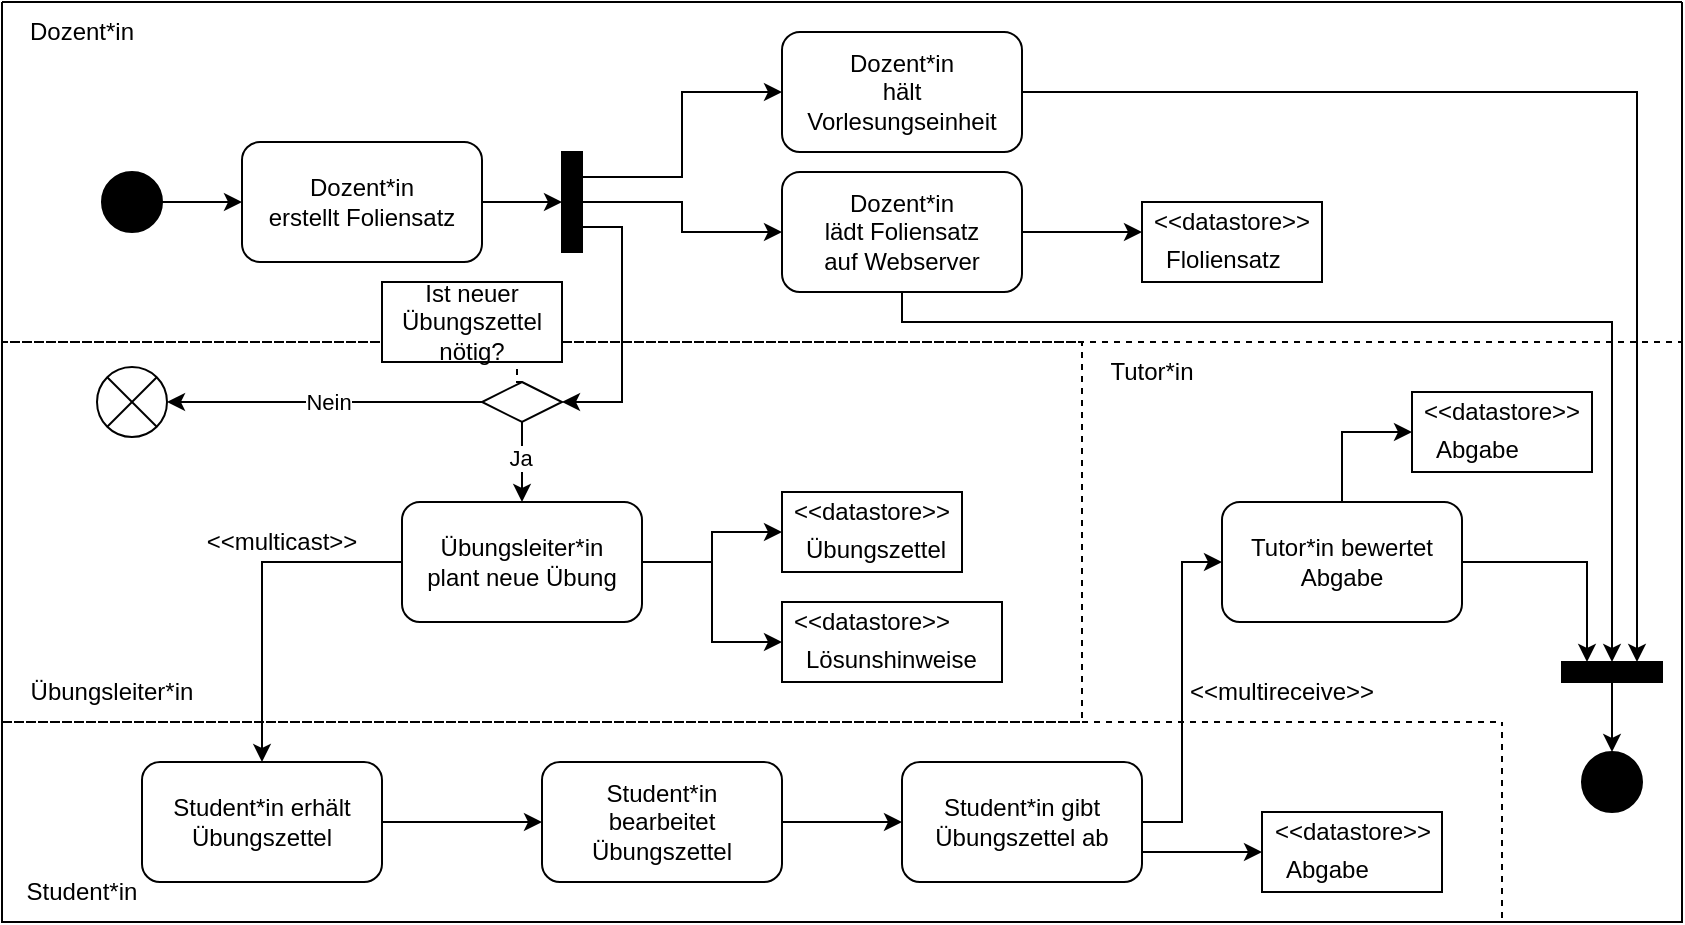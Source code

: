 <mxfile version="24.4.8" type="github">
  <diagram name="Page-1" id="2YBvvXClWsGukQMizWep">
    <mxGraphModel dx="1226" dy="675" grid="1" gridSize="10" guides="1" tooltips="1" connect="1" arrows="1" fold="1" page="1" pageScale="1" pageWidth="850" pageHeight="1100" math="0" shadow="0">
      <root>
        <mxCell id="0" />
        <mxCell id="1" parent="0" />
        <mxCell id="GTc2TbcirlwuzcsfAR9O-111" value="" style="swimlane;startSize=0;dashed=1;" parent="1" vertex="1">
          <mxGeometry x="20" width="840" height="170" as="geometry" />
        </mxCell>
        <mxCell id="GTc2TbcirlwuzcsfAR9O-112" value="Dozent*in" style="text;html=1;align=center;verticalAlign=middle;whiteSpace=wrap;rounded=0;" parent="GTc2TbcirlwuzcsfAR9O-111" vertex="1">
          <mxGeometry x="10" width="60" height="30" as="geometry" />
        </mxCell>
        <mxCell id="GTc2TbcirlwuzcsfAR9O-104" style="edgeStyle=orthogonalEdgeStyle;rounded=0;orthogonalLoop=1;jettySize=auto;html=1;exitX=1;exitY=0.5;exitDx=0;exitDy=0;entryX=0;entryY=0.25;entryDx=0;entryDy=0;" parent="1" source="GTc2TbcirlwuzcsfAR9O-1" target="GTc2TbcirlwuzcsfAR9O-105" edge="1">
          <mxGeometry relative="1" as="geometry">
            <mxPoint x="830" y="330" as="targetPoint" />
          </mxGeometry>
        </mxCell>
        <mxCell id="GTc2TbcirlwuzcsfAR9O-1" value="" style="rounded=1;whiteSpace=wrap;html=1;" parent="1" vertex="1">
          <mxGeometry x="410" y="15" width="120" height="60" as="geometry" />
        </mxCell>
        <mxCell id="GTc2TbcirlwuzcsfAR9O-6" style="edgeStyle=orthogonalEdgeStyle;rounded=0;orthogonalLoop=1;jettySize=auto;html=1;exitX=1;exitY=0.5;exitDx=0;exitDy=0;entryX=0;entryY=0.5;entryDx=0;entryDy=0;" parent="1" source="GTc2TbcirlwuzcsfAR9O-2" target="GTc2TbcirlwuzcsfAR9O-7" edge="1">
          <mxGeometry relative="1" as="geometry">
            <mxPoint x="140" y="100" as="targetPoint" />
          </mxGeometry>
        </mxCell>
        <mxCell id="GTc2TbcirlwuzcsfAR9O-2" value="" style="ellipse;whiteSpace=wrap;html=1;aspect=fixed;fillColor=#000000;" parent="1" vertex="1">
          <mxGeometry x="70" y="85" width="30" height="30" as="geometry" />
        </mxCell>
        <mxCell id="GTc2TbcirlwuzcsfAR9O-4" value="&lt;div&gt;Dozent*in&lt;/div&gt;&lt;div&gt;hält Vorlesungseinheit&lt;/div&gt;" style="text;html=1;align=center;verticalAlign=middle;whiteSpace=wrap;rounded=0;" parent="1" vertex="1">
          <mxGeometry x="420" y="30" width="100" height="30" as="geometry" />
        </mxCell>
        <mxCell id="GTc2TbcirlwuzcsfAR9O-36" style="edgeStyle=orthogonalEdgeStyle;rounded=0;orthogonalLoop=1;jettySize=auto;html=1;exitX=1;exitY=0.5;exitDx=0;exitDy=0;entryX=0;entryY=0.5;entryDx=0;entryDy=0;" parent="1" source="GTc2TbcirlwuzcsfAR9O-7" target="GTc2TbcirlwuzcsfAR9O-35" edge="1">
          <mxGeometry relative="1" as="geometry" />
        </mxCell>
        <mxCell id="GTc2TbcirlwuzcsfAR9O-7" value="" style="rounded=1;whiteSpace=wrap;html=1;" parent="1" vertex="1">
          <mxGeometry x="140" y="70" width="120" height="60" as="geometry" />
        </mxCell>
        <mxCell id="GTc2TbcirlwuzcsfAR9O-8" value="&lt;div&gt;Dozent*in&lt;/div&gt;&lt;div&gt;erstellt Foliensatz&lt;br&gt;&lt;/div&gt;" style="text;html=1;align=center;verticalAlign=middle;whiteSpace=wrap;rounded=0;" parent="1" vertex="1">
          <mxGeometry x="150" y="85" width="100" height="30" as="geometry" />
        </mxCell>
        <mxCell id="GTc2TbcirlwuzcsfAR9O-54" style="edgeStyle=orthogonalEdgeStyle;rounded=0;orthogonalLoop=1;jettySize=auto;html=1;exitX=1;exitY=0.5;exitDx=0;exitDy=0;" parent="1" source="GTc2TbcirlwuzcsfAR9O-33" edge="1">
          <mxGeometry relative="1" as="geometry">
            <mxPoint x="590" y="115" as="targetPoint" />
          </mxGeometry>
        </mxCell>
        <mxCell id="GTc2TbcirlwuzcsfAR9O-108" style="edgeStyle=orthogonalEdgeStyle;rounded=0;orthogonalLoop=1;jettySize=auto;html=1;exitX=0.5;exitY=1;exitDx=0;exitDy=0;entryX=0;entryY=0.5;entryDx=0;entryDy=0;" parent="1" source="GTc2TbcirlwuzcsfAR9O-33" target="GTc2TbcirlwuzcsfAR9O-105" edge="1">
          <mxGeometry relative="1" as="geometry">
            <mxPoint x="830" y="210" as="targetPoint" />
            <Array as="points">
              <mxPoint x="470" y="160" />
              <mxPoint x="825" y="160" />
            </Array>
          </mxGeometry>
        </mxCell>
        <mxCell id="GTc2TbcirlwuzcsfAR9O-33" value="" style="rounded=1;whiteSpace=wrap;html=1;" parent="1" vertex="1">
          <mxGeometry x="410" y="85" width="120" height="60" as="geometry" />
        </mxCell>
        <mxCell id="GTc2TbcirlwuzcsfAR9O-34" value="&lt;div&gt;Dozent*in&lt;/div&gt;&lt;div&gt;lädt Foliensatz&lt;/div&gt;&lt;div&gt;auf Webserver&lt;br&gt;&lt;/div&gt;" style="text;html=1;align=center;verticalAlign=middle;whiteSpace=wrap;rounded=0;" parent="1" vertex="1">
          <mxGeometry x="420" y="100" width="100" height="30" as="geometry" />
        </mxCell>
        <mxCell id="GTc2TbcirlwuzcsfAR9O-37" style="edgeStyle=orthogonalEdgeStyle;rounded=0;orthogonalLoop=1;jettySize=auto;html=1;exitX=1;exitY=0.25;exitDx=0;exitDy=0;entryX=0;entryY=0.5;entryDx=0;entryDy=0;" parent="1" source="GTc2TbcirlwuzcsfAR9O-35" target="GTc2TbcirlwuzcsfAR9O-1" edge="1">
          <mxGeometry relative="1" as="geometry" />
        </mxCell>
        <mxCell id="GTc2TbcirlwuzcsfAR9O-39" style="edgeStyle=orthogonalEdgeStyle;rounded=0;orthogonalLoop=1;jettySize=auto;html=1;exitX=1;exitY=0.5;exitDx=0;exitDy=0;entryX=0;entryY=0.5;entryDx=0;entryDy=0;" parent="1" source="GTc2TbcirlwuzcsfAR9O-35" target="GTc2TbcirlwuzcsfAR9O-33" edge="1">
          <mxGeometry relative="1" as="geometry" />
        </mxCell>
        <mxCell id="GTc2TbcirlwuzcsfAR9O-42" style="edgeStyle=orthogonalEdgeStyle;rounded=0;orthogonalLoop=1;jettySize=auto;html=1;exitX=1;exitY=0.75;exitDx=0;exitDy=0;entryX=1;entryY=0.5;entryDx=0;entryDy=0;" parent="1" source="GTc2TbcirlwuzcsfAR9O-35" target="GTc2TbcirlwuzcsfAR9O-41" edge="1">
          <mxGeometry relative="1" as="geometry" />
        </mxCell>
        <mxCell id="GTc2TbcirlwuzcsfAR9O-35" value="" style="rounded=0;whiteSpace=wrap;html=1;fillStyle=solid;fillColor=#000000;" parent="1" vertex="1">
          <mxGeometry x="300" y="75" width="10" height="50" as="geometry" />
        </mxCell>
        <mxCell id="GTc2TbcirlwuzcsfAR9O-44" style="edgeStyle=orthogonalEdgeStyle;rounded=0;orthogonalLoop=1;jettySize=auto;html=1;exitX=0;exitY=0.5;exitDx=0;exitDy=0;" parent="1" source="GTc2TbcirlwuzcsfAR9O-41" target="GTc2TbcirlwuzcsfAR9O-45" edge="1">
          <mxGeometry relative="1" as="geometry">
            <mxPoint x="120" y="200" as="targetPoint" />
          </mxGeometry>
        </mxCell>
        <mxCell id="GTc2TbcirlwuzcsfAR9O-49" value="Nein" style="edgeLabel;html=1;align=center;verticalAlign=middle;resizable=0;points=[];" parent="GTc2TbcirlwuzcsfAR9O-44" vertex="1" connectable="0">
          <mxGeometry x="-0.013" relative="1" as="geometry">
            <mxPoint as="offset" />
          </mxGeometry>
        </mxCell>
        <mxCell id="GTc2TbcirlwuzcsfAR9O-52" style="edgeStyle=orthogonalEdgeStyle;rounded=0;orthogonalLoop=1;jettySize=auto;html=1;exitX=0.5;exitY=1;exitDx=0;exitDy=0;entryX=0.5;entryY=0;entryDx=0;entryDy=0;" parent="1" source="GTc2TbcirlwuzcsfAR9O-41" target="GTc2TbcirlwuzcsfAR9O-50" edge="1">
          <mxGeometry relative="1" as="geometry" />
        </mxCell>
        <mxCell id="GTc2TbcirlwuzcsfAR9O-53" value="Ja" style="edgeLabel;html=1;align=center;verticalAlign=middle;resizable=0;points=[];" parent="GTc2TbcirlwuzcsfAR9O-52" vertex="1" connectable="0">
          <mxGeometry x="-0.1" y="-1" relative="1" as="geometry">
            <mxPoint as="offset" />
          </mxGeometry>
        </mxCell>
        <mxCell id="GTc2TbcirlwuzcsfAR9O-122" style="edgeStyle=orthogonalEdgeStyle;rounded=0;orthogonalLoop=1;jettySize=auto;html=1;exitX=0.5;exitY=0;exitDx=0;exitDy=0;entryX=0.75;entryY=1;entryDx=0;entryDy=0;endArrow=none;endFill=0;dashed=1;" parent="1" source="GTc2TbcirlwuzcsfAR9O-41" target="GTc2TbcirlwuzcsfAR9O-118" edge="1">
          <mxGeometry relative="1" as="geometry" />
        </mxCell>
        <mxCell id="GTc2TbcirlwuzcsfAR9O-41" value="" style="rhombus;whiteSpace=wrap;html=1;" parent="1" vertex="1">
          <mxGeometry x="260" y="190" width="40" height="20" as="geometry" />
        </mxCell>
        <mxCell id="GTc2TbcirlwuzcsfAR9O-45" value="" style="ellipse;whiteSpace=wrap;html=1;aspect=fixed;fillStyle=auto;fillColor=none;gradientColor=none;" parent="1" vertex="1">
          <mxGeometry x="67.5" y="182.5" width="35" height="35" as="geometry" />
        </mxCell>
        <mxCell id="GTc2TbcirlwuzcsfAR9O-47" value="" style="endArrow=none;html=1;rounded=0;exitX=0;exitY=1;exitDx=0;exitDy=0;entryX=1;entryY=0;entryDx=0;entryDy=0;" parent="1" source="GTc2TbcirlwuzcsfAR9O-45" target="GTc2TbcirlwuzcsfAR9O-45" edge="1">
          <mxGeometry width="50" height="50" relative="1" as="geometry">
            <mxPoint x="387.5" y="327.5" as="sourcePoint" />
            <mxPoint x="397.5" y="317.5" as="targetPoint" />
          </mxGeometry>
        </mxCell>
        <mxCell id="GTc2TbcirlwuzcsfAR9O-48" value="" style="endArrow=none;html=1;rounded=0;exitX=0;exitY=0;exitDx=0;exitDy=0;entryX=1;entryY=1;entryDx=0;entryDy=0;" parent="1" source="GTc2TbcirlwuzcsfAR9O-45" target="GTc2TbcirlwuzcsfAR9O-45" edge="1">
          <mxGeometry width="50" height="50" relative="1" as="geometry">
            <mxPoint x="81.5" y="218.5" as="sourcePoint" />
            <mxPoint x="103.5" y="196.5" as="targetPoint" />
          </mxGeometry>
        </mxCell>
        <mxCell id="GTc2TbcirlwuzcsfAR9O-65" style="edgeStyle=orthogonalEdgeStyle;rounded=0;orthogonalLoop=1;jettySize=auto;html=1;exitX=1;exitY=0.5;exitDx=0;exitDy=0;entryX=0;entryY=0.5;entryDx=0;entryDy=0;" parent="1" source="GTc2TbcirlwuzcsfAR9O-50" target="GTc2TbcirlwuzcsfAR9O-59" edge="1">
          <mxGeometry relative="1" as="geometry" />
        </mxCell>
        <mxCell id="GTc2TbcirlwuzcsfAR9O-66" style="edgeStyle=orthogonalEdgeStyle;rounded=0;orthogonalLoop=1;jettySize=auto;html=1;exitX=1;exitY=0.5;exitDx=0;exitDy=0;entryX=0;entryY=0.5;entryDx=0;entryDy=0;" parent="1" source="GTc2TbcirlwuzcsfAR9O-50" target="GTc2TbcirlwuzcsfAR9O-62" edge="1">
          <mxGeometry relative="1" as="geometry" />
        </mxCell>
        <mxCell id="GTc2TbcirlwuzcsfAR9O-80" style="edgeStyle=orthogonalEdgeStyle;rounded=0;orthogonalLoop=1;jettySize=auto;html=1;exitX=0;exitY=0.5;exitDx=0;exitDy=0;entryX=0.5;entryY=0;entryDx=0;entryDy=0;" parent="1" source="GTc2TbcirlwuzcsfAR9O-50" target="GTc2TbcirlwuzcsfAR9O-78" edge="1">
          <mxGeometry relative="1" as="geometry" />
        </mxCell>
        <mxCell id="GTc2TbcirlwuzcsfAR9O-50" value="" style="rounded=1;whiteSpace=wrap;html=1;" parent="1" vertex="1">
          <mxGeometry x="220" y="250" width="120" height="60" as="geometry" />
        </mxCell>
        <mxCell id="GTc2TbcirlwuzcsfAR9O-51" value="Übungsleiter*in plant neue Übung" style="text;html=1;align=center;verticalAlign=middle;whiteSpace=wrap;rounded=0;" parent="1" vertex="1">
          <mxGeometry x="230" y="265" width="100" height="30" as="geometry" />
        </mxCell>
        <mxCell id="GTc2TbcirlwuzcsfAR9O-55" value="" style="rounded=0;whiteSpace=wrap;html=1;" parent="1" vertex="1">
          <mxGeometry x="590" y="100" width="90" height="40" as="geometry" />
        </mxCell>
        <mxCell id="GTc2TbcirlwuzcsfAR9O-57" value="&amp;lt;&amp;lt;datastore&amp;gt;&amp;gt;" style="text;html=1;align=center;verticalAlign=middle;whiteSpace=wrap;rounded=0;" parent="1" vertex="1">
          <mxGeometry x="605" y="95" width="60" height="30" as="geometry" />
        </mxCell>
        <mxCell id="GTc2TbcirlwuzcsfAR9O-58" value="Floliensatz" style="text;whiteSpace=wrap;html=1;" parent="1" vertex="1">
          <mxGeometry x="600" y="115" width="80" height="20" as="geometry" />
        </mxCell>
        <mxCell id="GTc2TbcirlwuzcsfAR9O-59" value="" style="rounded=0;whiteSpace=wrap;html=1;" parent="1" vertex="1">
          <mxGeometry x="410" y="245" width="90" height="40" as="geometry" />
        </mxCell>
        <mxCell id="GTc2TbcirlwuzcsfAR9O-60" value="&amp;lt;&amp;lt;datastore&amp;gt;&amp;gt;" style="text;html=1;align=center;verticalAlign=middle;whiteSpace=wrap;rounded=0;" parent="1" vertex="1">
          <mxGeometry x="425" y="240" width="60" height="30" as="geometry" />
        </mxCell>
        <mxCell id="GTc2TbcirlwuzcsfAR9O-61" value="Übungszettel" style="text;whiteSpace=wrap;html=1;" parent="1" vertex="1">
          <mxGeometry x="420" y="260" width="80" height="20" as="geometry" />
        </mxCell>
        <mxCell id="GTc2TbcirlwuzcsfAR9O-62" value="" style="rounded=0;whiteSpace=wrap;html=1;" parent="1" vertex="1">
          <mxGeometry x="410" y="300" width="110" height="40" as="geometry" />
        </mxCell>
        <mxCell id="GTc2TbcirlwuzcsfAR9O-63" value="&amp;lt;&amp;lt;datastore&amp;gt;&amp;gt;" style="text;html=1;align=center;verticalAlign=middle;whiteSpace=wrap;rounded=0;" parent="1" vertex="1">
          <mxGeometry x="425" y="295" width="60" height="30" as="geometry" />
        </mxCell>
        <mxCell id="GTc2TbcirlwuzcsfAR9O-64" value="Lösunshinweise" style="text;whiteSpace=wrap;html=1;" parent="1" vertex="1">
          <mxGeometry x="420" y="315" width="80" height="20" as="geometry" />
        </mxCell>
        <mxCell id="GTc2TbcirlwuzcsfAR9O-83" style="edgeStyle=orthogonalEdgeStyle;rounded=0;orthogonalLoop=1;jettySize=auto;html=1;exitX=1;exitY=0.5;exitDx=0;exitDy=0;entryX=0;entryY=0.5;entryDx=0;entryDy=0;" parent="1" source="GTc2TbcirlwuzcsfAR9O-78" target="GTc2TbcirlwuzcsfAR9O-81" edge="1">
          <mxGeometry relative="1" as="geometry" />
        </mxCell>
        <mxCell id="GTc2TbcirlwuzcsfAR9O-78" value="" style="rounded=1;whiteSpace=wrap;html=1;" parent="1" vertex="1">
          <mxGeometry x="90" y="380" width="120" height="60" as="geometry" />
        </mxCell>
        <mxCell id="GTc2TbcirlwuzcsfAR9O-79" value="Student*in erhält Übungszettel" style="text;html=1;align=center;verticalAlign=middle;whiteSpace=wrap;rounded=0;" parent="1" vertex="1">
          <mxGeometry x="100" y="395" width="100" height="30" as="geometry" />
        </mxCell>
        <mxCell id="GTc2TbcirlwuzcsfAR9O-89" style="edgeStyle=orthogonalEdgeStyle;rounded=0;orthogonalLoop=1;jettySize=auto;html=1;exitX=1;exitY=0.5;exitDx=0;exitDy=0;entryX=0;entryY=0.5;entryDx=0;entryDy=0;" parent="1" source="GTc2TbcirlwuzcsfAR9O-81" target="GTc2TbcirlwuzcsfAR9O-85" edge="1">
          <mxGeometry relative="1" as="geometry" />
        </mxCell>
        <mxCell id="GTc2TbcirlwuzcsfAR9O-81" value="" style="rounded=1;whiteSpace=wrap;html=1;" parent="1" vertex="1">
          <mxGeometry x="290" y="380" width="120" height="60" as="geometry" />
        </mxCell>
        <mxCell id="GTc2TbcirlwuzcsfAR9O-82" value="Student*in bearbeitet Übungszettel" style="text;html=1;align=center;verticalAlign=middle;whiteSpace=wrap;rounded=0;" parent="1" vertex="1">
          <mxGeometry x="300" y="395" width="100" height="30" as="geometry" />
        </mxCell>
        <mxCell id="GTc2TbcirlwuzcsfAR9O-84" value="&amp;lt;&amp;lt;multicast&amp;gt;&amp;gt;" style="text;html=1;align=center;verticalAlign=middle;whiteSpace=wrap;rounded=0;" parent="1" vertex="1">
          <mxGeometry x="130" y="255" width="60" height="30" as="geometry" />
        </mxCell>
        <mxCell id="GTc2TbcirlwuzcsfAR9O-92" style="edgeStyle=orthogonalEdgeStyle;rounded=0;orthogonalLoop=1;jettySize=auto;html=1;exitX=1;exitY=0.5;exitDx=0;exitDy=0;entryX=0;entryY=0.5;entryDx=0;entryDy=0;" parent="1" source="GTc2TbcirlwuzcsfAR9O-85" target="GTc2TbcirlwuzcsfAR9O-90" edge="1">
          <mxGeometry relative="1" as="geometry" />
        </mxCell>
        <mxCell id="GTc2TbcirlwuzcsfAR9O-97" style="edgeStyle=orthogonalEdgeStyle;rounded=0;orthogonalLoop=1;jettySize=auto;html=1;exitX=1;exitY=0.75;exitDx=0;exitDy=0;entryX=0;entryY=0.5;entryDx=0;entryDy=0;" parent="1" source="GTc2TbcirlwuzcsfAR9O-85" target="GTc2TbcirlwuzcsfAR9O-94" edge="1">
          <mxGeometry relative="1" as="geometry" />
        </mxCell>
        <mxCell id="GTc2TbcirlwuzcsfAR9O-85" value="" style="rounded=1;whiteSpace=wrap;html=1;" parent="1" vertex="1">
          <mxGeometry x="470" y="380" width="120" height="60" as="geometry" />
        </mxCell>
        <mxCell id="GTc2TbcirlwuzcsfAR9O-86" value="Student*in gibt Übungszettel ab" style="text;html=1;align=center;verticalAlign=middle;whiteSpace=wrap;rounded=0;" parent="1" vertex="1">
          <mxGeometry x="480" y="395" width="100" height="30" as="geometry" />
        </mxCell>
        <mxCell id="GTc2TbcirlwuzcsfAR9O-101" style="edgeStyle=orthogonalEdgeStyle;rounded=0;orthogonalLoop=1;jettySize=auto;html=1;exitX=0.5;exitY=0;exitDx=0;exitDy=0;entryX=0;entryY=0.5;entryDx=0;entryDy=0;" parent="1" source="GTc2TbcirlwuzcsfAR9O-90" target="GTc2TbcirlwuzcsfAR9O-98" edge="1">
          <mxGeometry relative="1" as="geometry" />
        </mxCell>
        <mxCell id="GTc2TbcirlwuzcsfAR9O-102" style="edgeStyle=orthogonalEdgeStyle;rounded=0;orthogonalLoop=1;jettySize=auto;html=1;exitX=1;exitY=0.5;exitDx=0;exitDy=0;entryX=0;entryY=0.75;entryDx=0;entryDy=0;" parent="1" source="GTc2TbcirlwuzcsfAR9O-90" target="GTc2TbcirlwuzcsfAR9O-105" edge="1">
          <mxGeometry relative="1" as="geometry">
            <mxPoint x="810" y="330" as="targetPoint" />
          </mxGeometry>
        </mxCell>
        <mxCell id="GTc2TbcirlwuzcsfAR9O-90" value="" style="rounded=1;whiteSpace=wrap;html=1;" parent="1" vertex="1">
          <mxGeometry x="630" y="250" width="120" height="60" as="geometry" />
        </mxCell>
        <mxCell id="GTc2TbcirlwuzcsfAR9O-91" value="Tutor*in bewertet Abgabe" style="text;html=1;align=center;verticalAlign=middle;whiteSpace=wrap;rounded=0;" parent="1" vertex="1">
          <mxGeometry x="640" y="265" width="100" height="30" as="geometry" />
        </mxCell>
        <mxCell id="GTc2TbcirlwuzcsfAR9O-94" value="" style="rounded=0;whiteSpace=wrap;html=1;" parent="1" vertex="1">
          <mxGeometry x="650" y="405" width="90" height="40" as="geometry" />
        </mxCell>
        <mxCell id="GTc2TbcirlwuzcsfAR9O-95" value="&amp;lt;&amp;lt;datastore&amp;gt;&amp;gt;" style="text;html=1;align=center;verticalAlign=middle;whiteSpace=wrap;rounded=0;" parent="1" vertex="1">
          <mxGeometry x="647.5" y="400" width="95" height="30" as="geometry" />
        </mxCell>
        <mxCell id="GTc2TbcirlwuzcsfAR9O-96" value="Abgabe" style="text;whiteSpace=wrap;html=1;" parent="1" vertex="1">
          <mxGeometry x="660" y="420" width="80" height="20" as="geometry" />
        </mxCell>
        <mxCell id="GTc2TbcirlwuzcsfAR9O-98" value="" style="rounded=0;whiteSpace=wrap;html=1;" parent="1" vertex="1">
          <mxGeometry x="725" y="195" width="90" height="40" as="geometry" />
        </mxCell>
        <mxCell id="GTc2TbcirlwuzcsfAR9O-99" value="&amp;lt;&amp;lt;datastore&amp;gt;&amp;gt;" style="text;html=1;align=center;verticalAlign=middle;whiteSpace=wrap;rounded=0;" parent="1" vertex="1">
          <mxGeometry x="715" y="190" width="110" height="30" as="geometry" />
        </mxCell>
        <mxCell id="GTc2TbcirlwuzcsfAR9O-100" value="Abgabe" style="text;whiteSpace=wrap;html=1;" parent="1" vertex="1">
          <mxGeometry x="735" y="210" width="80" height="20" as="geometry" />
        </mxCell>
        <mxCell id="GTc2TbcirlwuzcsfAR9O-103" value="" style="ellipse;whiteSpace=wrap;html=1;aspect=fixed;fillColor=#000000;" parent="1" vertex="1">
          <mxGeometry x="810" y="375" width="30" height="30" as="geometry" />
        </mxCell>
        <mxCell id="GTc2TbcirlwuzcsfAR9O-109" style="edgeStyle=orthogonalEdgeStyle;rounded=0;orthogonalLoop=1;jettySize=auto;html=1;exitX=1;exitY=0.5;exitDx=0;exitDy=0;entryX=0.5;entryY=0;entryDx=0;entryDy=0;" parent="1" source="GTc2TbcirlwuzcsfAR9O-105" target="GTc2TbcirlwuzcsfAR9O-103" edge="1">
          <mxGeometry relative="1" as="geometry" />
        </mxCell>
        <mxCell id="GTc2TbcirlwuzcsfAR9O-105" value="" style="rounded=0;whiteSpace=wrap;html=1;fillStyle=solid;fillColor=#000000;direction=south;" parent="1" vertex="1">
          <mxGeometry x="800" y="330" width="50" height="10" as="geometry" />
        </mxCell>
        <mxCell id="GTc2TbcirlwuzcsfAR9O-110" value="" style="swimlane;startSize=0;" parent="1" vertex="1">
          <mxGeometry x="20" width="840" height="460" as="geometry" />
        </mxCell>
        <mxCell id="GTc2TbcirlwuzcsfAR9O-113" value="" style="swimlane;startSize=0;dashed=1;" parent="GTc2TbcirlwuzcsfAR9O-110" vertex="1">
          <mxGeometry y="170" width="540" height="190" as="geometry" />
        </mxCell>
        <mxCell id="GTc2TbcirlwuzcsfAR9O-118" value="" style="rounded=0;whiteSpace=wrap;html=1;" parent="GTc2TbcirlwuzcsfAR9O-113" vertex="1">
          <mxGeometry x="190" y="-30" width="90" height="40" as="geometry" />
        </mxCell>
        <mxCell id="GTc2TbcirlwuzcsfAR9O-43" value="&lt;div&gt;Ist neuer Übungszettel&lt;/div&gt;&lt;div&gt;nötig?&lt;br&gt;&lt;/div&gt;" style="text;html=1;align=center;verticalAlign=middle;whiteSpace=wrap;rounded=0;" parent="GTc2TbcirlwuzcsfAR9O-113" vertex="1">
          <mxGeometry x="205" y="-25" width="60" height="30" as="geometry" />
        </mxCell>
        <mxCell id="GTc2TbcirlwuzcsfAR9O-117" value="Tutor*in" style="text;html=1;align=center;verticalAlign=middle;whiteSpace=wrap;rounded=0;" parent="GTc2TbcirlwuzcsfAR9O-110" vertex="1">
          <mxGeometry x="540" y="170" width="70" height="30" as="geometry" />
        </mxCell>
        <mxCell id="GTc2TbcirlwuzcsfAR9O-93" value="&amp;lt;&amp;lt;multireceive&amp;gt;&amp;gt;" style="text;html=1;align=center;verticalAlign=middle;whiteSpace=wrap;rounded=0;" parent="GTc2TbcirlwuzcsfAR9O-110" vertex="1">
          <mxGeometry x="580" y="330" width="120" height="30" as="geometry" />
        </mxCell>
        <mxCell id="GTc2TbcirlwuzcsfAR9O-114" value="Übungsleiter*in" style="text;html=1;align=center;verticalAlign=middle;whiteSpace=wrap;rounded=0;" parent="1" vertex="1">
          <mxGeometry x="20" y="330" width="110" height="30" as="geometry" />
        </mxCell>
        <mxCell id="GTc2TbcirlwuzcsfAR9O-115" value="" style="swimlane;startSize=0;dashed=1;" parent="1" vertex="1">
          <mxGeometry x="20" y="360" width="750" height="100" as="geometry" />
        </mxCell>
        <mxCell id="GTc2TbcirlwuzcsfAR9O-116" value="Student*in" style="text;html=1;align=center;verticalAlign=middle;whiteSpace=wrap;rounded=0;" parent="GTc2TbcirlwuzcsfAR9O-115" vertex="1">
          <mxGeometry y="70" width="80" height="30" as="geometry" />
        </mxCell>
      </root>
    </mxGraphModel>
  </diagram>
</mxfile>
